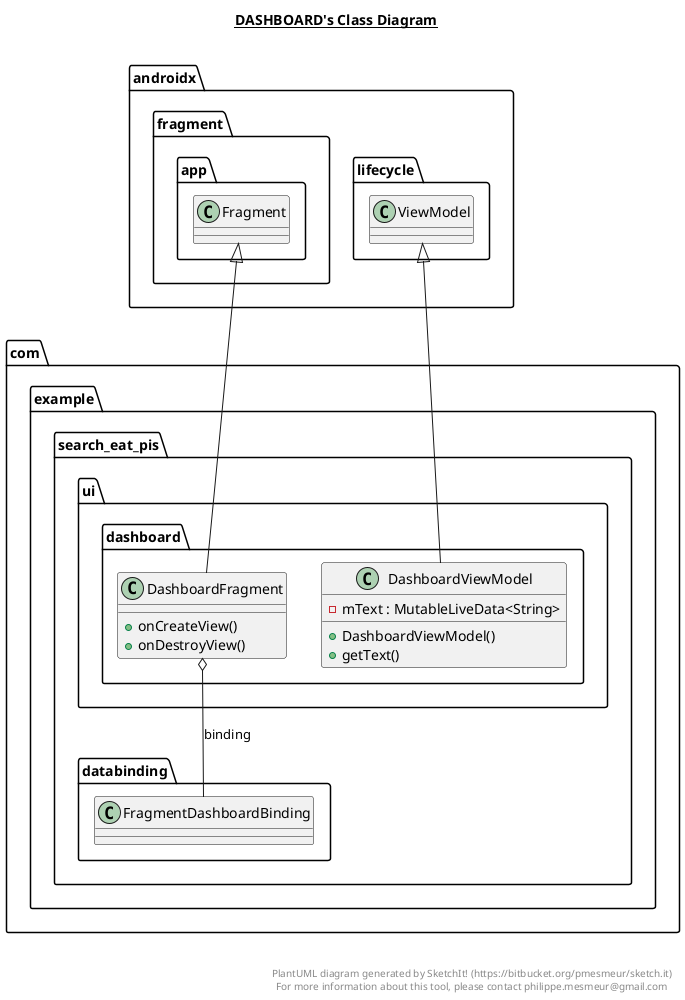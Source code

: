 @startuml

title __DASHBOARD's Class Diagram__\n

  namespace com.example.search_eat_pis {
    namespace ui.dashboard {
      class com.example.search_eat_pis.ui.dashboard.DashboardFragment {
          + onCreateView()
          + onDestroyView()
      }
    }
  }
  

  namespace com.example.search_eat_pis {
    namespace ui.dashboard {
      class com.example.search_eat_pis.ui.dashboard.DashboardViewModel {
          - mText : MutableLiveData<String>
          + DashboardViewModel()
          + getText()
      }
    }
  }
  

  com.example.search_eat_pis.ui.dashboard.DashboardFragment -up-|> androidx.fragment.app.Fragment
  com.example.search_eat_pis.ui.dashboard.DashboardFragment o-- com.example.search_eat_pis.databinding.FragmentDashboardBinding : binding
  com.example.search_eat_pis.ui.dashboard.DashboardViewModel -up-|> androidx.lifecycle.ViewModel


right footer


PlantUML diagram generated by SketchIt! (https://bitbucket.org/pmesmeur/sketch.it)
For more information about this tool, please contact philippe.mesmeur@gmail.com
endfooter

@enduml
